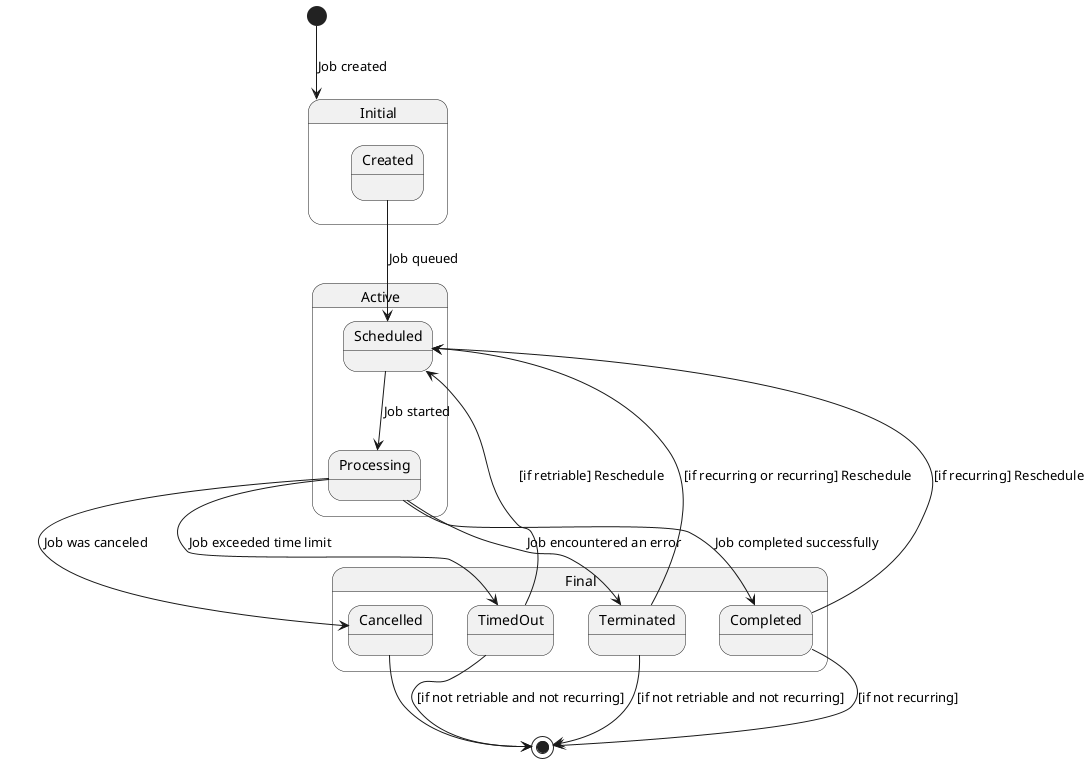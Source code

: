 @startuml

[*] --> Initial : Job created

State Initial {
Created : 
}

State Active {
Created --> Scheduled : Job queued
Scheduled --> Processing : Job started
}

State Final {
Processing --> Completed : Job completed successfully
Processing --> Terminated : Job encountered an error
Terminated --> Scheduled : [if recurring or recurring] Reschedule
Completed --> Scheduled : [if recurring] Reschedule

Processing --> Cancelled : Job was canceled
Processing --> TimedOut : Job exceeded time limit
TimedOut --> Scheduled : [if retriable] Reschedule
}

Terminated --> [*] : [if not retriable and not recurring]
Completed --> [*] : [if not recurring]
Cancelled --> [*]
TimedOut --> [*] : [if not retriable and not recurring]

@enduml